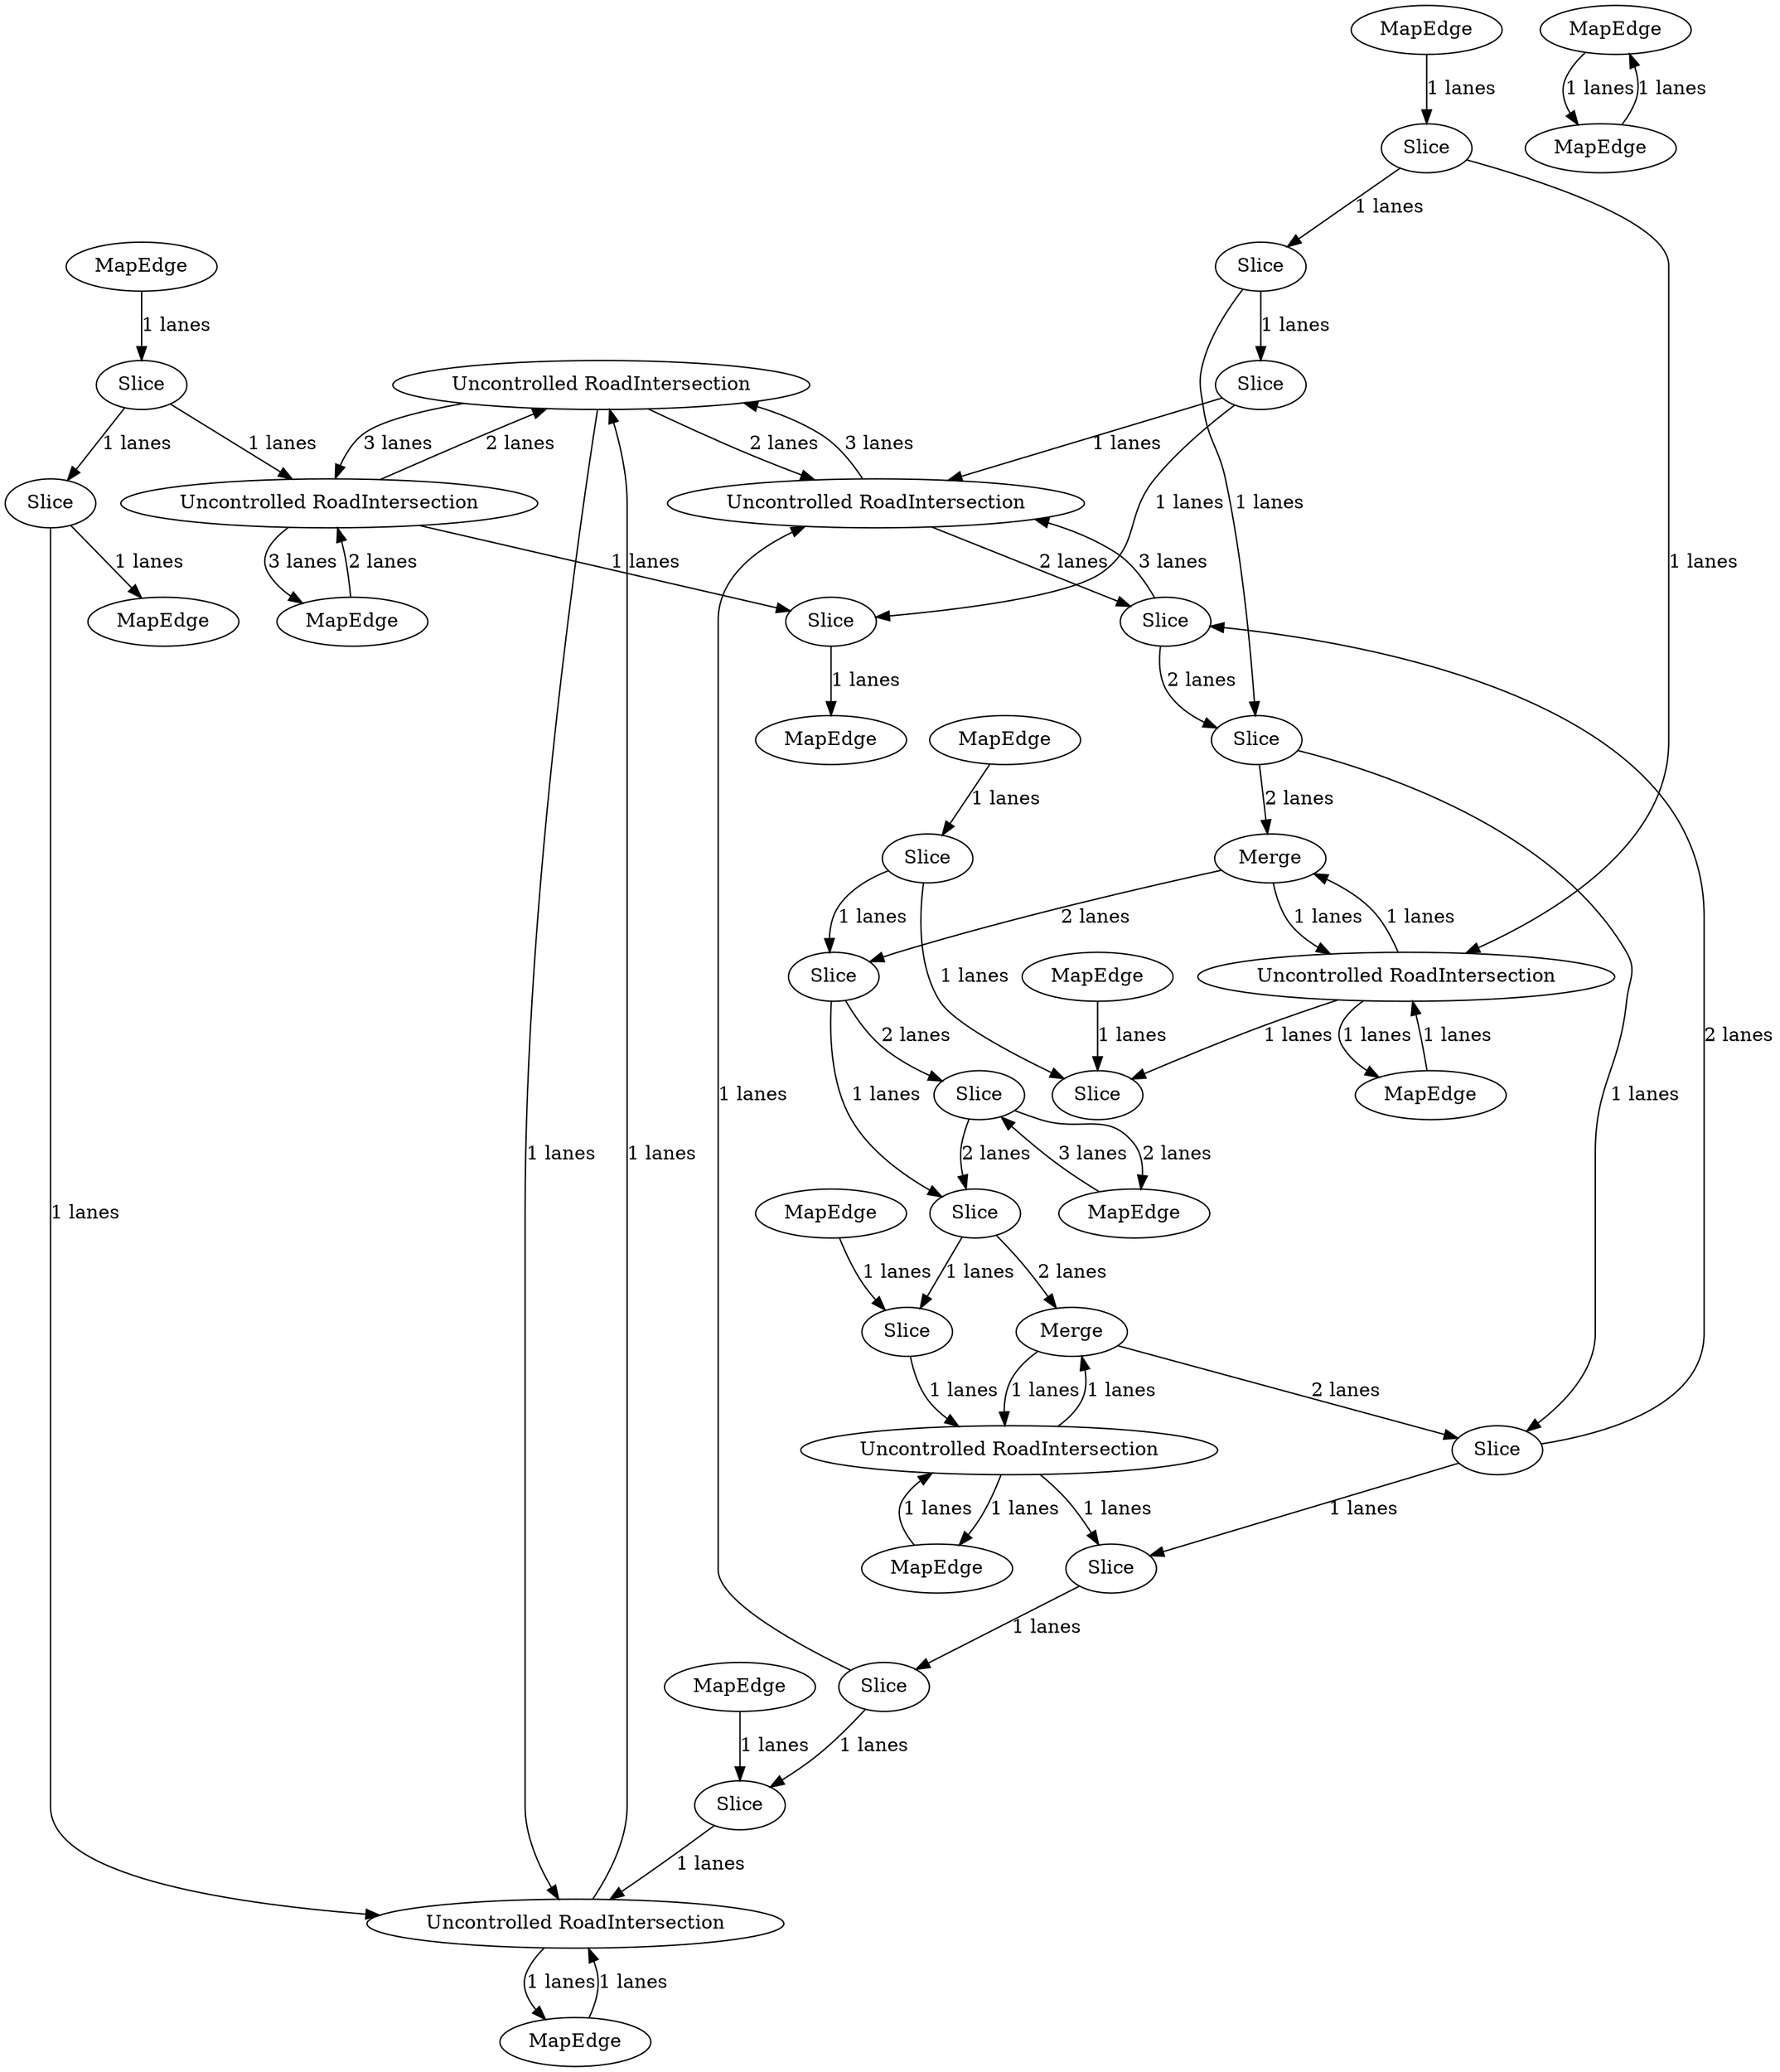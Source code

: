 digraph {
    0 [ label = "Uncontrolled RoadIntersection" ]
    1 [ label = "MapEdge" ]
    2 [ label = "Slice" ]
    3 [ label = "MapEdge" ]
    4 [ label = "MapEdge" ]
    5 [ label = "MapEdge" ]
    6 [ label = "MapEdge" ]
    7 [ label = "Merge" ]
    8 [ label = "MapEdge" ]
    9 [ label = "Merge" ]
    10 [ label = "Slice" ]
    11 [ label = "MapEdge" ]
    12 [ label = "MapEdge" ]
    13 [ label = "MapEdge" ]
    14 [ label = "MapEdge" ]
    15 [ label = "Slice" ]
    16 [ label = "Slice" ]
    17 [ label = "Slice" ]
    18 [ label = "Slice" ]
    19 [ label = "Uncontrolled RoadIntersection" ]
    20 [ label = "Uncontrolled RoadIntersection" ]
    21 [ label = "Slice" ]
    22 [ label = "Slice" ]
    23 [ label = "Slice" ]
    24 [ label = "Uncontrolled RoadIntersection" ]
    25 [ label = "MapEdge" ]
    26 [ label = "Slice" ]
    27 [ label = "MapEdge" ]
    28 [ label = "Slice" ]
    29 [ label = "Slice" ]
    30 [ label = "Slice" ]
    31 [ label = "MapEdge" ]
    32 [ label = "Slice" ]
    33 [ label = "MapEdge" ]
    34 [ label = "Slice" ]
    35 [ label = "Slice" ]
    36 [ label = "Slice" ]
    37 [ label = "Slice" ]
    38 [ label = "Uncontrolled RoadIntersection" ]
    39 [ label = "MapEdge" ]
    40 [ label = "Uncontrolled RoadIntersection" ]
    0 -> 20 [ label = "1 lanes" ]
    20 -> 0 [ label = "1 lanes" ]
    20 -> 1 [ label = "1 lanes" ]
    1 -> 20 [ label = "1 lanes" ]
    2 -> 3 [ label = "2 lanes" ]
    3 -> 2 [ label = "3 lanes" ]
    4 -> 19 [ label = "2 lanes" ]
    19 -> 4 [ label = "3 lanes" ]
    19 -> 0 [ label = "2 lanes" ]
    0 -> 19 [ label = "3 lanes" ]
    5 -> 6 [ label = "1 lanes" ]
    6 -> 5 [ label = "1 lanes" ]
    7 -> 24 [ label = "1 lanes" ]
    24 -> 7 [ label = "1 lanes" ]
    24 -> 8 [ label = "1 lanes" ]
    8 -> 24 [ label = "1 lanes" ]
    9 -> 36 [ label = "2 lanes" ]
    36 -> 2 [ label = "2 lanes" ]
    10 -> 37 [ label = "2 lanes" ]
    37 -> 9 [ label = "2 lanes" ]
    2 -> 35 [ label = "2 lanes" ]
    35 -> 7 [ label = "2 lanes" ]
    7 -> 34 [ label = "2 lanes" ]
    34 -> 10 [ label = "2 lanes" ]
    21 -> 11 [ label = "1 lanes" ]
    22 -> 21 [ label = "1 lanes" ]
    12 -> 22 [ label = "1 lanes" ]
    18 -> 13 [ label = "1 lanes" ]
    17 -> 18 [ label = "1 lanes" ]
    16 -> 17 [ label = "1 lanes" ]
    15 -> 16 [ label = "1 lanes" ]
    14 -> 15 [ label = "1 lanes" ]
    15 -> 40 [ label = "1 lanes" ]
    16 -> 37 [ label = "1 lanes" ]
    17 -> 38 [ label = "1 lanes" ]
    19 -> 18 [ label = "1 lanes" ]
    23 -> 38 [ label = "1 lanes" ]
    26 -> 20 [ label = "1 lanes" ]
    21 -> 20 [ label = "1 lanes" ]
    22 -> 19 [ label = "1 lanes" ]
    23 -> 26 [ label = "1 lanes" ]
    28 -> 23 [ label = "1 lanes" ]
    24 -> 28 [ label = "1 lanes" ]
    29 -> 24 [ label = "1 lanes" ]
    25 -> 29 [ label = "1 lanes" ]
    27 -> 26 [ label = "1 lanes" ]
    32 -> 30 [ label = "1 lanes" ]
    31 -> 30 [ label = "1 lanes" ]
    33 -> 32 [ label = "1 lanes" ]
    34 -> 28 [ label = "1 lanes" ]
    35 -> 29 [ label = "1 lanes" ]
    36 -> 35 [ label = "1 lanes" ]
    32 -> 36 [ label = "1 lanes" ]
    37 -> 34 [ label = "1 lanes" ]
    40 -> 30 [ label = "1 lanes" ]
    0 -> 38 [ label = "2 lanes" ]
    38 -> 0 [ label = "3 lanes" ]
    38 -> 10 [ label = "2 lanes" ]
    10 -> 38 [ label = "3 lanes" ]
    39 -> 40 [ label = "1 lanes" ]
    40 -> 39 [ label = "1 lanes" ]
    40 -> 9 [ label = "1 lanes" ]
    9 -> 40 [ label = "1 lanes" ]
}
